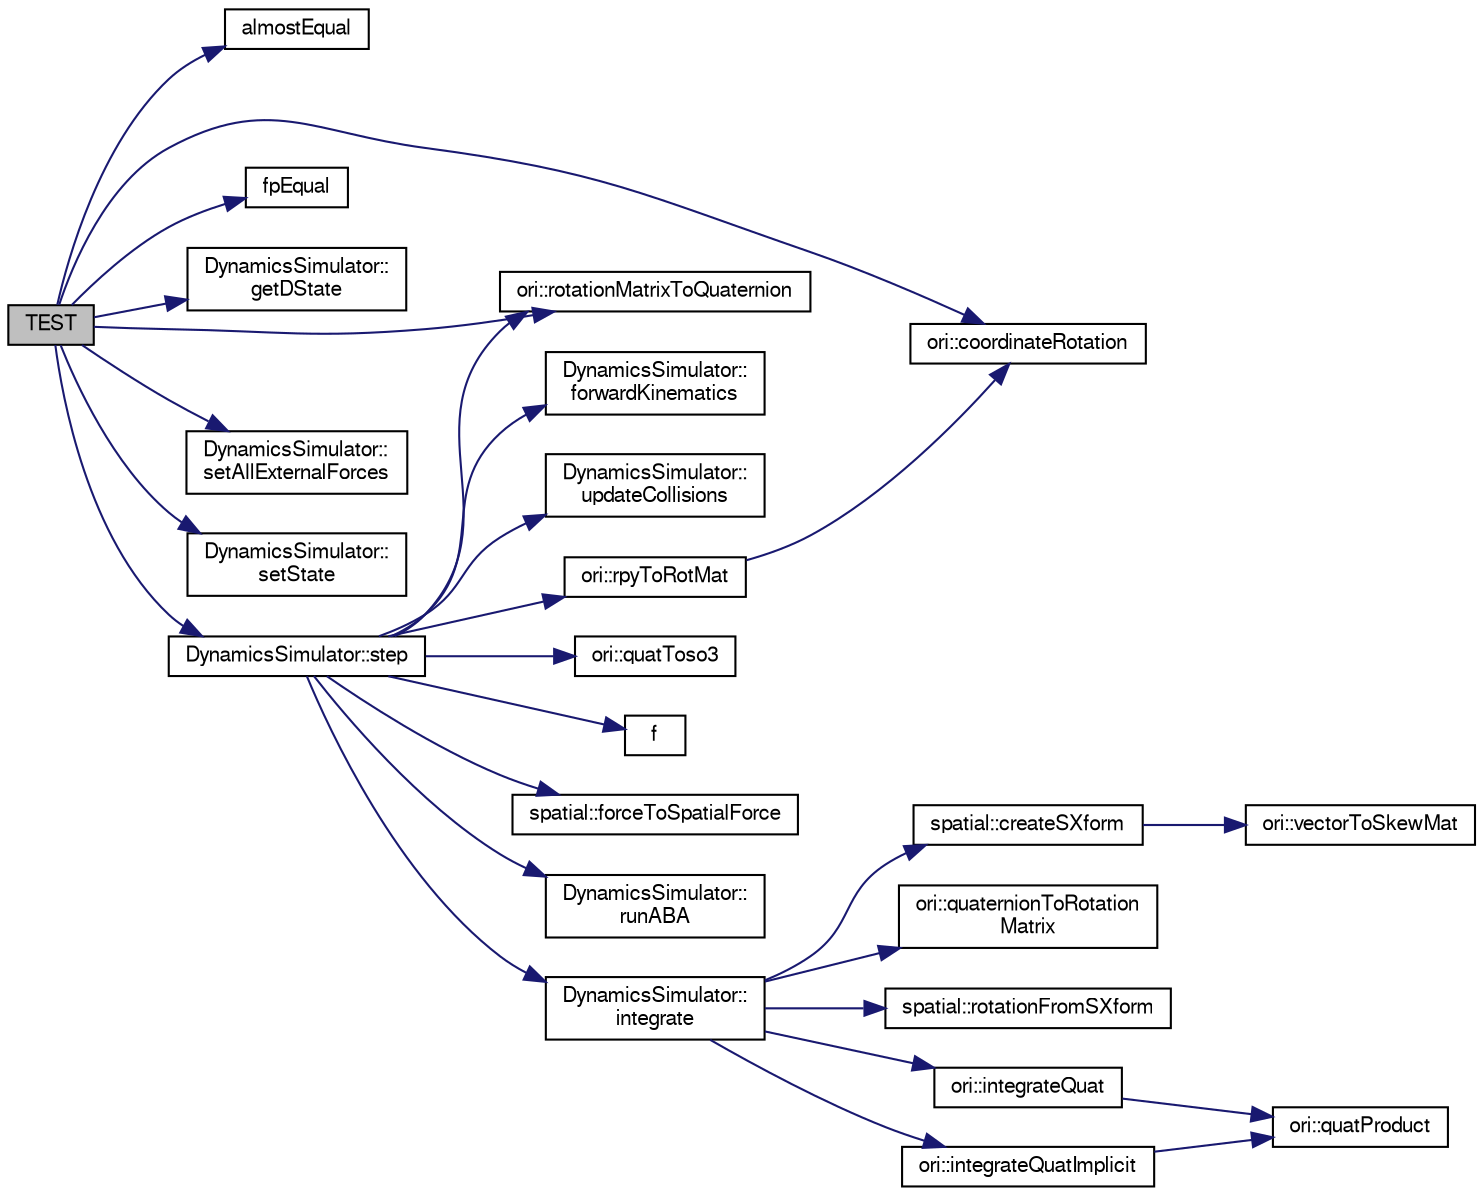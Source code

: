 digraph "TEST"
{
  edge [fontname="FreeSans",fontsize="10",labelfontname="FreeSans",labelfontsize="10"];
  node [fontname="FreeSans",fontsize="10",shape=record];
  rankdir="LR";
  Node1 [label="TEST",height=0.2,width=0.4,color="black", fillcolor="grey75", style="filled", fontcolor="black"];
  Node1 -> Node2 [color="midnightblue",fontsize="10",style="solid",fontname="FreeSans"];
  Node2 [label="almostEqual",height=0.2,width=0.4,color="black", fillcolor="white", style="filled",URL="$de/dda/_math_utilities_8h.html#aa06ec79f1e3170ea41b58ffbf35b9fb6"];
  Node1 -> Node3 [color="midnightblue",fontsize="10",style="solid",fontname="FreeSans"];
  Node3 [label="ori::coordinateRotation",height=0.2,width=0.4,color="black", fillcolor="white", style="filled",URL="$da/d9b/namespaceori.html#a537b8d0769c03e4cd8ef2b9a9dc8a760"];
  Node1 -> Node4 [color="midnightblue",fontsize="10",style="solid",fontname="FreeSans"];
  Node4 [label="fpEqual",height=0.2,width=0.4,color="black", fillcolor="white", style="filled",URL="$de/df0/utilities_8h.html#a16ea9aab4737c2622bc370d6a8613d63"];
  Node1 -> Node5 [color="midnightblue",fontsize="10",style="solid",fontname="FreeSans"];
  Node5 [label="DynamicsSimulator::\lgetDState",height=0.2,width=0.4,color="black", fillcolor="white", style="filled",URL="$d7/d9c/class_dynamics_simulator.html#a1dc9f92d57994e053f91b9cb619adde4"];
  Node1 -> Node6 [color="midnightblue",fontsize="10",style="solid",fontname="FreeSans"];
  Node6 [label="ori::rotationMatrixToQuaternion",height=0.2,width=0.4,color="black", fillcolor="white", style="filled",URL="$da/d9b/namespaceori.html#a73c3872af6870d856cedd662856fcaea"];
  Node1 -> Node7 [color="midnightblue",fontsize="10",style="solid",fontname="FreeSans"];
  Node7 [label="DynamicsSimulator::\lsetAllExternalForces",height=0.2,width=0.4,color="black", fillcolor="white", style="filled",URL="$d7/d9c/class_dynamics_simulator.html#a2310bcadca5b6ed12ec9cee898335625"];
  Node1 -> Node8 [color="midnightblue",fontsize="10",style="solid",fontname="FreeSans"];
  Node8 [label="DynamicsSimulator::\lsetState",height=0.2,width=0.4,color="black", fillcolor="white", style="filled",URL="$d7/d9c/class_dynamics_simulator.html#a1b185d90d2b15840ca57f8e2adcf84fb"];
  Node1 -> Node9 [color="midnightblue",fontsize="10",style="solid",fontname="FreeSans"];
  Node9 [label="DynamicsSimulator::step",height=0.2,width=0.4,color="black", fillcolor="white", style="filled",URL="$d7/d9c/class_dynamics_simulator.html#a84b25acaf7edf23f4f437a96a0d8ba05",tooltip="Initialize simulator with given model. "];
  Node9 -> Node10 [color="midnightblue",fontsize="10",style="solid",fontname="FreeSans"];
  Node10 [label="DynamicsSimulator::\lforwardKinematics",height=0.2,width=0.4,color="black", fillcolor="white", style="filled",URL="$d7/d9c/class_dynamics_simulator.html#a3c057386e8d437e8c5dbcae02acf935c",tooltip="Do forward kinematics for feet. "];
  Node9 -> Node11 [color="midnightblue",fontsize="10",style="solid",fontname="FreeSans"];
  Node11 [label="DynamicsSimulator::\lupdateCollisions",height=0.2,width=0.4,color="black", fillcolor="white", style="filled",URL="$d7/d9c/class_dynamics_simulator.html#ac2a79fc7a13298b6fa4b9fa87844106e"];
  Node9 -> Node12 [color="midnightblue",fontsize="10",style="solid",fontname="FreeSans"];
  Node12 [label="ori::rpyToRotMat",height=0.2,width=0.4,color="black", fillcolor="white", style="filled",URL="$da/d9b/namespaceori.html#add867f41c8046a8bba05611e25c8dfcd"];
  Node12 -> Node3 [color="midnightblue",fontsize="10",style="solid",fontname="FreeSans"];
  Node9 -> Node6 [color="midnightblue",fontsize="10",style="solid",fontname="FreeSans"];
  Node9 -> Node13 [color="midnightblue",fontsize="10",style="solid",fontname="FreeSans"];
  Node13 [label="ori::quatToso3",height=0.2,width=0.4,color="black", fillcolor="white", style="filled",URL="$da/d9b/namespaceori.html#a90e9fca31a184b48790b43aa6f44fcbd"];
  Node9 -> Node14 [color="midnightblue",fontsize="10",style="solid",fontname="FreeSans"];
  Node14 [label="f",height=0.2,width=0.4,color="black", fillcolor="white", style="filled",URL="$dc/dd7/test__casadi_8cpp.html#ae20d7fba59865a21504b65cdb44cbfe5"];
  Node9 -> Node15 [color="midnightblue",fontsize="10",style="solid",fontname="FreeSans"];
  Node15 [label="spatial::forceToSpatialForce",height=0.2,width=0.4,color="black", fillcolor="white", style="filled",URL="$de/d1a/namespacespatial.html#a3b32f3f809891285d9f1a8cf3c7cd16e"];
  Node9 -> Node16 [color="midnightblue",fontsize="10",style="solid",fontname="FreeSans"];
  Node16 [label="DynamicsSimulator::\lrunABA",height=0.2,width=0.4,color="black", fillcolor="white", style="filled",URL="$d7/d9c/class_dynamics_simulator.html#ab7c1b6d1eb8d4893458b6910b1f9d331",tooltip="Simulate forward one step. "];
  Node9 -> Node17 [color="midnightblue",fontsize="10",style="solid",fontname="FreeSans"];
  Node17 [label="DynamicsSimulator::\lintegrate",height=0.2,width=0.4,color="black", fillcolor="white", style="filled",URL="$d7/d9c/class_dynamics_simulator.html#aa713195f636bdfd32743ad5cd5385fcd",tooltip="Integrate to find new _state. "];
  Node17 -> Node18 [color="midnightblue",fontsize="10",style="solid",fontname="FreeSans"];
  Node18 [label="spatial::createSXform",height=0.2,width=0.4,color="black", fillcolor="white", style="filled",URL="$de/d1a/namespacespatial.html#ae4a2145f3028087511b4f17c0152ec83"];
  Node18 -> Node19 [color="midnightblue",fontsize="10",style="solid",fontname="FreeSans"];
  Node19 [label="ori::vectorToSkewMat",height=0.2,width=0.4,color="black", fillcolor="white", style="filled",URL="$da/d9b/namespaceori.html#a153f2a76610f0c5524da3f8bf8fa4dfa"];
  Node17 -> Node20 [color="midnightblue",fontsize="10",style="solid",fontname="FreeSans"];
  Node20 [label="ori::quaternionToRotation\lMatrix",height=0.2,width=0.4,color="black", fillcolor="white", style="filled",URL="$da/d9b/namespaceori.html#af88fa91d686c646d41f9b747a6bc90f0"];
  Node17 -> Node21 [color="midnightblue",fontsize="10",style="solid",fontname="FreeSans"];
  Node21 [label="spatial::rotationFromSXform",height=0.2,width=0.4,color="black", fillcolor="white", style="filled",URL="$de/d1a/namespacespatial.html#abdc3cd991206414d80d9f89be27e3633"];
  Node17 -> Node22 [color="midnightblue",fontsize="10",style="solid",fontname="FreeSans"];
  Node22 [label="ori::integrateQuat",height=0.2,width=0.4,color="black", fillcolor="white", style="filled",URL="$da/d9b/namespaceori.html#ac12ecf143879de178929ecaad1714a6a"];
  Node22 -> Node23 [color="midnightblue",fontsize="10",style="solid",fontname="FreeSans"];
  Node23 [label="ori::quatProduct",height=0.2,width=0.4,color="black", fillcolor="white", style="filled",URL="$da/d9b/namespaceori.html#a89494866325446c634184782e56113ff"];
  Node17 -> Node24 [color="midnightblue",fontsize="10",style="solid",fontname="FreeSans"];
  Node24 [label="ori::integrateQuatImplicit",height=0.2,width=0.4,color="black", fillcolor="white", style="filled",URL="$da/d9b/namespaceori.html#a24ac869b814e7e46a63c4ee97e3279ea"];
  Node24 -> Node23 [color="midnightblue",fontsize="10",style="solid",fontname="FreeSans"];
}
